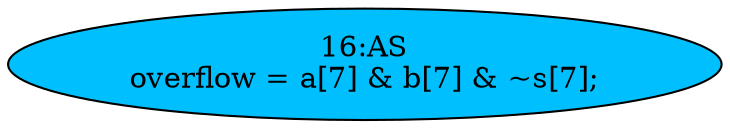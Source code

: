 strict digraph "" {
	node [label="\N"];
	"16:AS"	[ast="<pyverilog.vparser.ast.Assign object at 0x7f1b4c3d17d0>",
		def_var="['overflow']",
		fillcolor=deepskyblue,
		label="16:AS
overflow = a[7] & b[7] & ~s[7];",
		statements="[]",
		style=filled,
		typ=Assign,
		use_var="['a', 'b', 's']"];
}

